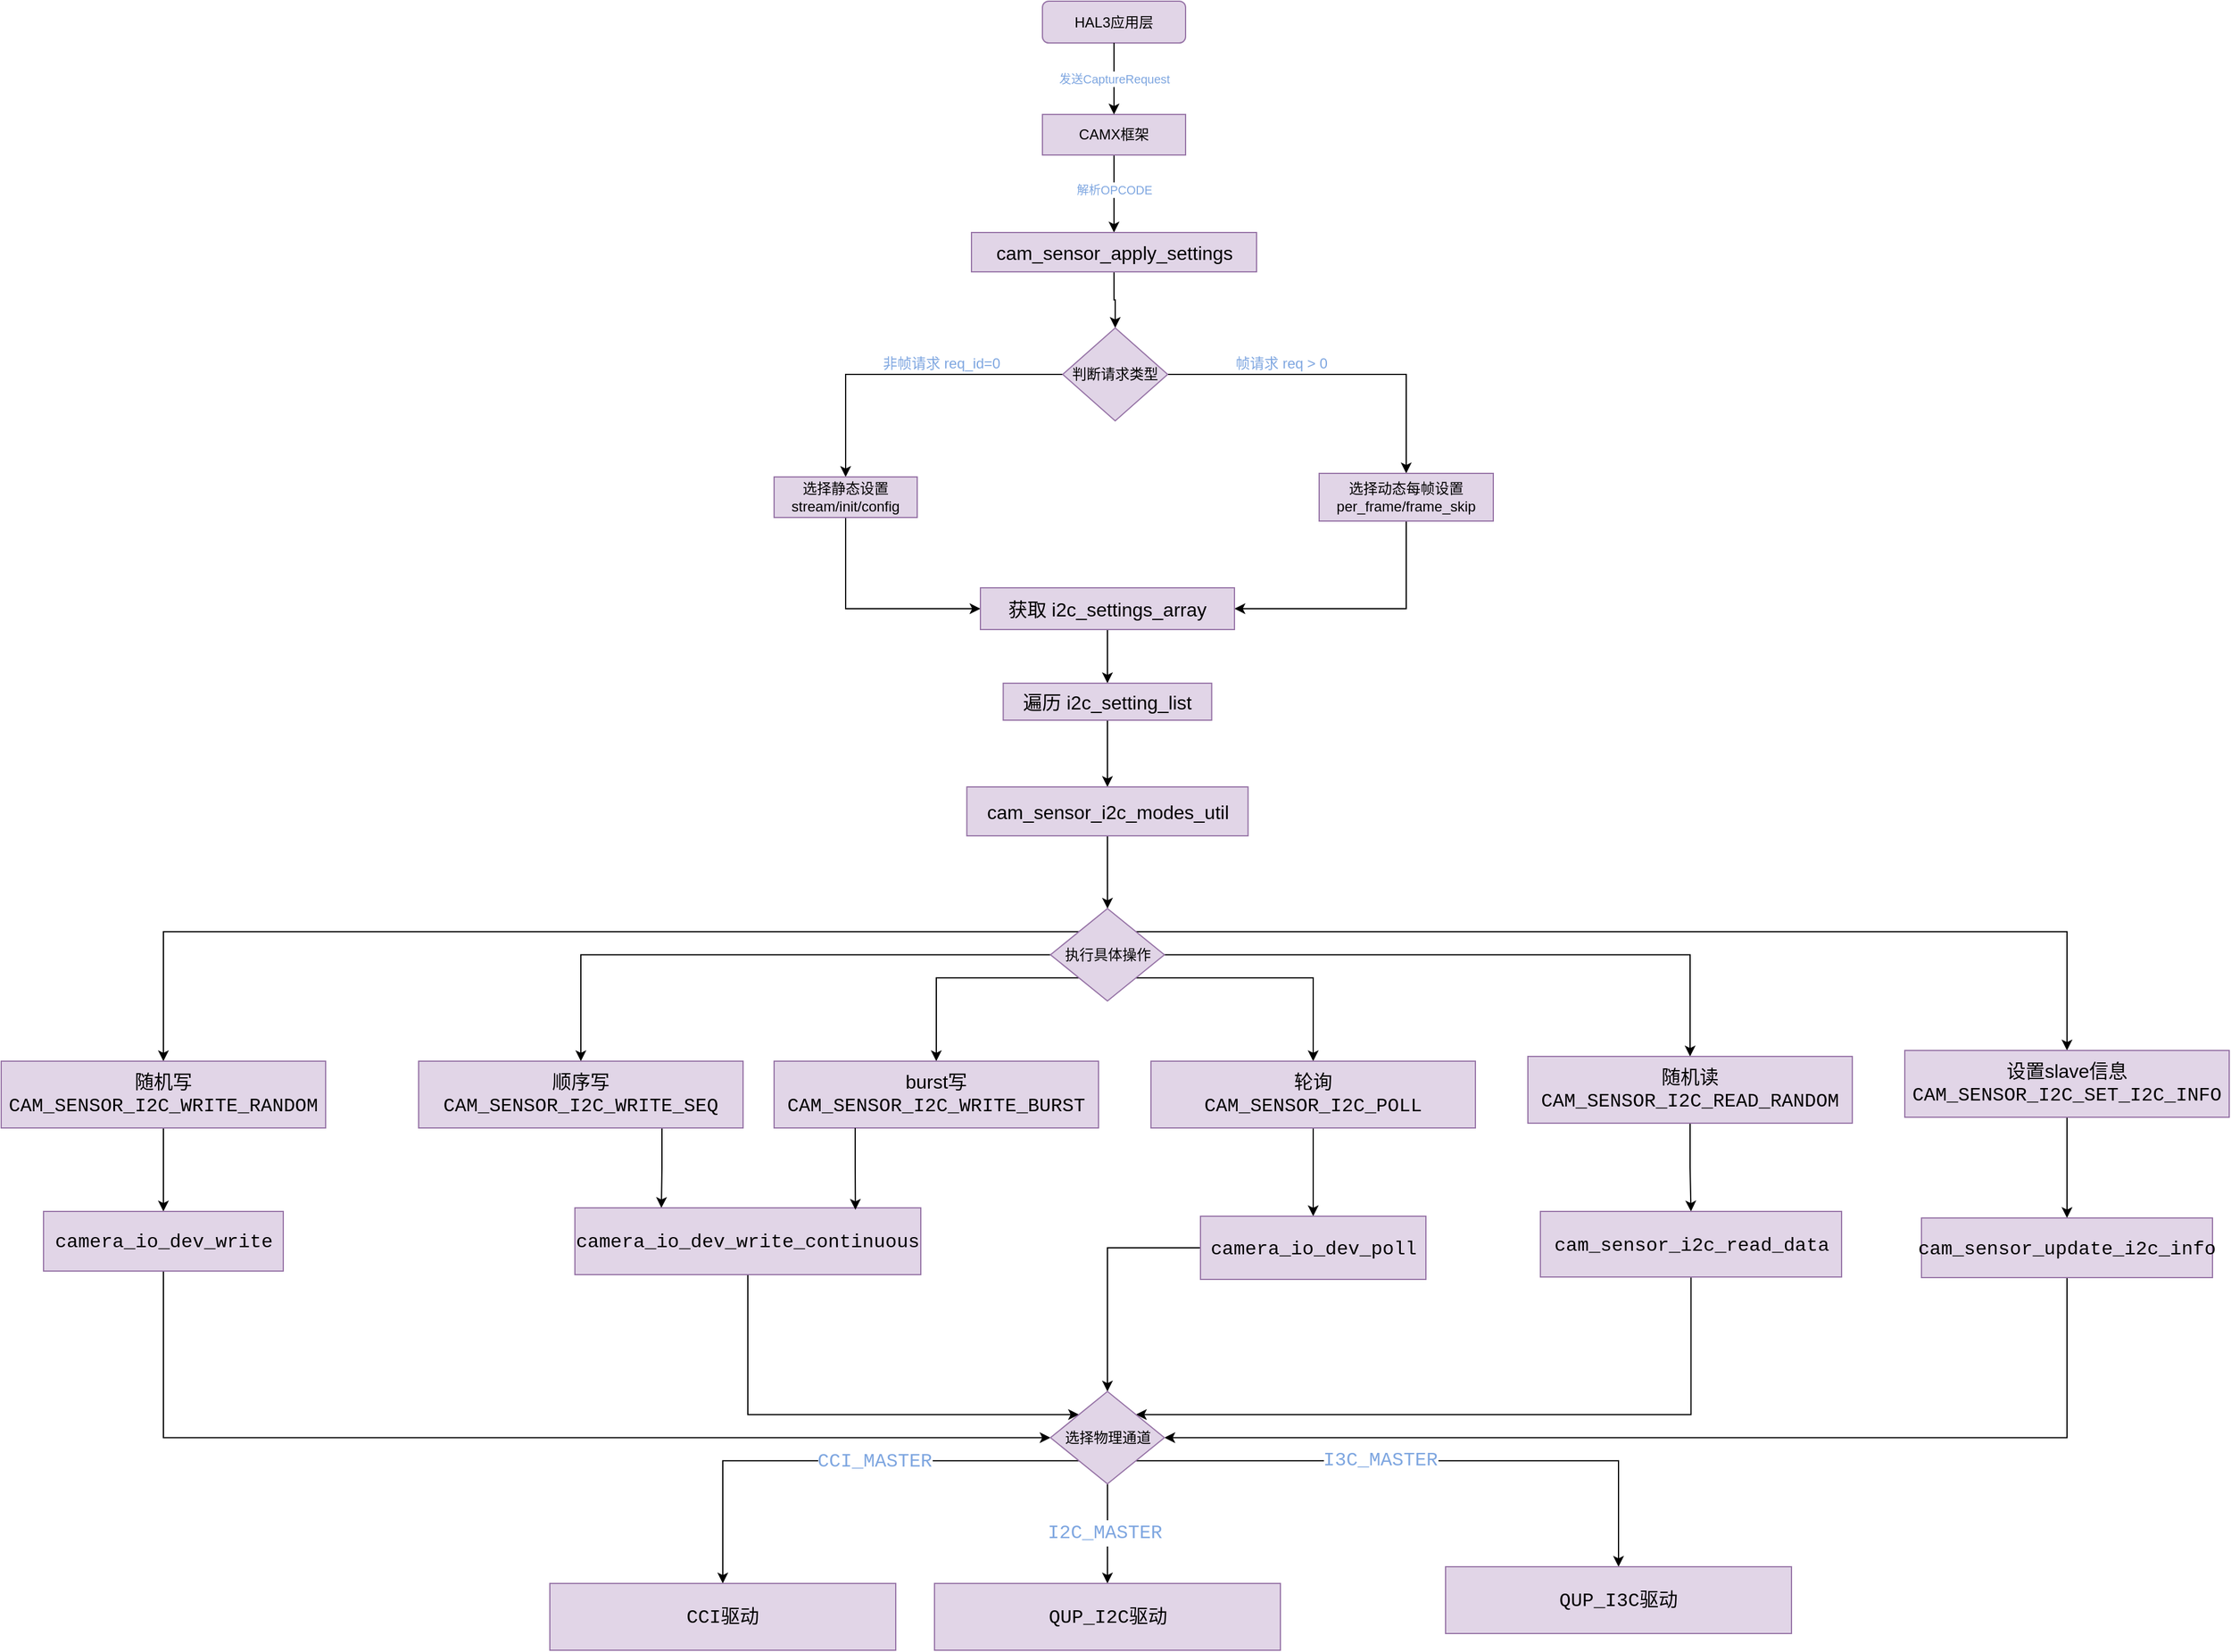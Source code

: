 <mxfile version="28.2.7">
  <diagram name="Page-1" id="c7558073-3199-34d8-9f00-42111426c3f3">
    <mxGraphModel dx="3542" dy="1592" grid="0" gridSize="10" guides="1" tooltips="1" connect="1" arrows="1" fold="1" page="0" pageScale="1" pageWidth="826" pageHeight="1169" background="none" math="0" shadow="0">
      <root>
        <mxCell id="0" />
        <mxCell id="1" parent="0" />
        <mxCell id="vUThGQG-6GFtNtN1PETl-96" value="HAL3应用层" style="rounded=1;whiteSpace=wrap;html=1;fillColor=#e1d5e7;strokeColor=#9673a6;" vertex="1" parent="1">
          <mxGeometry x="144" y="156" width="120" height="35" as="geometry" />
        </mxCell>
        <mxCell id="vUThGQG-6GFtNtN1PETl-111" value="" style="edgeStyle=orthogonalEdgeStyle;rounded=0;orthogonalLoop=1;jettySize=auto;html=1;" edge="1" parent="1" source="vUThGQG-6GFtNtN1PETl-99" target="vUThGQG-6GFtNtN1PETl-110">
          <mxGeometry relative="1" as="geometry" />
        </mxCell>
        <mxCell id="vUThGQG-6GFtNtN1PETl-112" value="&lt;font style=&quot;font-size: 10px; color: rgb(126, 166, 224);&quot;&gt;解析OPCODE&lt;/font&gt;" style="edgeLabel;html=1;align=center;verticalAlign=middle;resizable=0;points=[];" vertex="1" connectable="0" parent="vUThGQG-6GFtNtN1PETl-111">
          <mxGeometry x="-0.039" relative="1" as="geometry">
            <mxPoint y="-2" as="offset" />
          </mxGeometry>
        </mxCell>
        <mxCell id="vUThGQG-6GFtNtN1PETl-99" value="CAMX框架" style="whiteSpace=wrap;html=1;fillColor=#e1d5e7;strokeColor=#9673a6;rounded=0;" vertex="1" parent="1">
          <mxGeometry x="144" y="251" width="120" height="34" as="geometry" />
        </mxCell>
        <mxCell id="vUThGQG-6GFtNtN1PETl-102" value="" style="endArrow=classic;html=1;rounded=0;entryX=0.5;entryY=0;entryDx=0;entryDy=0;exitX=0.5;exitY=1;exitDx=0;exitDy=0;" edge="1" parent="1" source="vUThGQG-6GFtNtN1PETl-96" target="vUThGQG-6GFtNtN1PETl-99">
          <mxGeometry relative="1" as="geometry">
            <mxPoint x="220" y="216" as="sourcePoint" />
            <mxPoint x="380" y="216" as="targetPoint" />
          </mxGeometry>
        </mxCell>
        <mxCell id="vUThGQG-6GFtNtN1PETl-103" value="&lt;font style=&quot;font-size: 10px; color: rgb(126, 166, 224);&quot;&gt;发送CaptureRequest&lt;/font&gt;" style="edgeLabel;resizable=0;html=1;;align=center;verticalAlign=middle;" connectable="0" vertex="1" parent="vUThGQG-6GFtNtN1PETl-102">
          <mxGeometry relative="1" as="geometry" />
        </mxCell>
        <mxCell id="vUThGQG-6GFtNtN1PETl-115" value="" style="edgeStyle=orthogonalEdgeStyle;rounded=0;orthogonalLoop=1;jettySize=auto;html=1;" edge="1" parent="1" source="vUThGQG-6GFtNtN1PETl-110" target="vUThGQG-6GFtNtN1PETl-114">
          <mxGeometry relative="1" as="geometry" />
        </mxCell>
        <mxCell id="vUThGQG-6GFtNtN1PETl-110" value="&lt;div style=&quot;font-size: 16px; line-height: 22px; white-space: pre;&quot;&gt;&lt;font face=&quot;Helvetica&quot; style=&quot;color: rgb(0, 0, 0);&quot;&gt;cam_sensor_apply_settings&lt;/font&gt;&lt;/div&gt;" style="whiteSpace=wrap;html=1;fillColor=#e1d5e7;strokeColor=#9673a6;rounded=0;" vertex="1" parent="1">
          <mxGeometry x="84.5" y="350" width="239" height="33" as="geometry" />
        </mxCell>
        <mxCell id="vUThGQG-6GFtNtN1PETl-124" style="edgeStyle=orthogonalEdgeStyle;rounded=0;orthogonalLoop=1;jettySize=auto;html=1;entryX=0.5;entryY=0;entryDx=0;entryDy=0;exitX=0;exitY=0.5;exitDx=0;exitDy=0;" edge="1" parent="1" source="vUThGQG-6GFtNtN1PETl-114" target="vUThGQG-6GFtNtN1PETl-117">
          <mxGeometry relative="1" as="geometry" />
        </mxCell>
        <mxCell id="vUThGQG-6GFtNtN1PETl-182" value="&lt;span&gt;&lt;font style=&quot;color: rgb(126, 166, 224); font-size: 12px;&quot;&gt;非帧请求 req_id=0&lt;/font&gt;&lt;/span&gt;" style="edgeLabel;html=1;align=center;verticalAlign=middle;resizable=0;points=[];" vertex="1" connectable="0" parent="vUThGQG-6GFtNtN1PETl-124">
          <mxGeometry x="-0.147" relative="1" as="geometry">
            <mxPoint x="12" y="-9" as="offset" />
          </mxGeometry>
        </mxCell>
        <mxCell id="vUThGQG-6GFtNtN1PETl-190" style="edgeStyle=orthogonalEdgeStyle;rounded=0;orthogonalLoop=1;jettySize=auto;html=1;entryX=0.5;entryY=0;entryDx=0;entryDy=0;" edge="1" parent="1" source="vUThGQG-6GFtNtN1PETl-114" target="vUThGQG-6GFtNtN1PETl-118">
          <mxGeometry relative="1" as="geometry" />
        </mxCell>
        <mxCell id="vUThGQG-6GFtNtN1PETl-114" value="&lt;font&gt;判断请求类型&lt;/font&gt;" style="rhombus;whiteSpace=wrap;html=1;fillColor=#e1d5e7;strokeColor=#9673a6;rounded=0;" vertex="1" parent="1">
          <mxGeometry x="161" y="430" width="88" height="78" as="geometry" />
        </mxCell>
        <mxCell id="vUThGQG-6GFtNtN1PETl-130" style="edgeStyle=orthogonalEdgeStyle;rounded=0;orthogonalLoop=1;jettySize=auto;html=1;entryX=0;entryY=0.5;entryDx=0;entryDy=0;" edge="1" parent="1" source="vUThGQG-6GFtNtN1PETl-117" target="vUThGQG-6GFtNtN1PETl-129">
          <mxGeometry relative="1" as="geometry">
            <Array as="points">
              <mxPoint x="-21" y="665" />
            </Array>
          </mxGeometry>
        </mxCell>
        <mxCell id="vUThGQG-6GFtNtN1PETl-117" value="选择静态设置&lt;div&gt;stream/init/config&lt;/div&gt;" style="whiteSpace=wrap;html=1;fillColor=#e1d5e7;strokeColor=#9673a6;rounded=0;" vertex="1" parent="1">
          <mxGeometry x="-81" y="555" width="120" height="34" as="geometry" />
        </mxCell>
        <mxCell id="vUThGQG-6GFtNtN1PETl-191" style="edgeStyle=orthogonalEdgeStyle;rounded=0;orthogonalLoop=1;jettySize=auto;html=1;entryX=1;entryY=0.5;entryDx=0;entryDy=0;exitX=0.5;exitY=1;exitDx=0;exitDy=0;" edge="1" parent="1" source="vUThGQG-6GFtNtN1PETl-118" target="vUThGQG-6GFtNtN1PETl-129">
          <mxGeometry relative="1" as="geometry" />
        </mxCell>
        <mxCell id="vUThGQG-6GFtNtN1PETl-118" value="选择动态每帧设置&lt;div&gt;per_frame/frame_skip&lt;/div&gt;" style="whiteSpace=wrap;html=1;fillColor=#e1d5e7;strokeColor=#9673a6;rounded=0;" vertex="1" parent="1">
          <mxGeometry x="376" y="552" width="146" height="40" as="geometry" />
        </mxCell>
        <mxCell id="vUThGQG-6GFtNtN1PETl-133" value="" style="edgeStyle=orthogonalEdgeStyle;rounded=0;orthogonalLoop=1;jettySize=auto;html=1;" edge="1" parent="1" source="vUThGQG-6GFtNtN1PETl-129" target="vUThGQG-6GFtNtN1PETl-132">
          <mxGeometry relative="1" as="geometry" />
        </mxCell>
        <mxCell id="vUThGQG-6GFtNtN1PETl-129" value="&lt;div style=&quot;font-size: 16px; line-height: 22px; white-space: pre;&quot;&gt;获取 i2c_settings_array&lt;/div&gt;" style="whiteSpace=wrap;html=1;fillColor=#e1d5e7;strokeColor=#9673a6;rounded=0;" vertex="1" parent="1">
          <mxGeometry x="92" y="648" width="213" height="35" as="geometry" />
        </mxCell>
        <mxCell id="vUThGQG-6GFtNtN1PETl-135" value="" style="edgeStyle=orthogonalEdgeStyle;rounded=0;orthogonalLoop=1;jettySize=auto;html=1;" edge="1" parent="1" source="vUThGQG-6GFtNtN1PETl-132" target="vUThGQG-6GFtNtN1PETl-134">
          <mxGeometry relative="1" as="geometry" />
        </mxCell>
        <mxCell id="vUThGQG-6GFtNtN1PETl-132" value="&lt;font style=&quot;font-size: 16px;&quot;&gt;遍历 i2c_setting_list&lt;/font&gt;" style="whiteSpace=wrap;html=1;fillColor=#e1d5e7;strokeColor=#9673a6;rounded=0;" vertex="1" parent="1">
          <mxGeometry x="111.13" y="728" width="174.75" height="31" as="geometry" />
        </mxCell>
        <mxCell id="vUThGQG-6GFtNtN1PETl-137" value="" style="edgeStyle=orthogonalEdgeStyle;rounded=0;orthogonalLoop=1;jettySize=auto;html=1;" edge="1" parent="1" source="vUThGQG-6GFtNtN1PETl-134" target="vUThGQG-6GFtNtN1PETl-136">
          <mxGeometry relative="1" as="geometry" />
        </mxCell>
        <mxCell id="vUThGQG-6GFtNtN1PETl-134" value="&lt;font style=&quot;font-size: 16px;&quot;&gt;cam_sensor_i2c_modes_util&lt;/font&gt;" style="whiteSpace=wrap;html=1;fillColor=#e1d5e7;strokeColor=#9673a6;rounded=0;" vertex="1" parent="1">
          <mxGeometry x="80.63" y="815" width="235.75" height="41" as="geometry" />
        </mxCell>
        <mxCell id="vUThGQG-6GFtNtN1PETl-141" style="edgeStyle=orthogonalEdgeStyle;rounded=0;orthogonalLoop=1;jettySize=auto;html=1;exitX=0;exitY=0;exitDx=0;exitDy=0;entryX=0.5;entryY=0;entryDx=0;entryDy=0;" edge="1" parent="1" source="vUThGQG-6GFtNtN1PETl-136" target="vUThGQG-6GFtNtN1PETl-140">
          <mxGeometry relative="1" as="geometry" />
        </mxCell>
        <mxCell id="vUThGQG-6GFtNtN1PETl-143" style="edgeStyle=orthogonalEdgeStyle;rounded=0;orthogonalLoop=1;jettySize=auto;html=1;exitX=0;exitY=0.5;exitDx=0;exitDy=0;entryX=0.5;entryY=0;entryDx=0;entryDy=0;" edge="1" parent="1" source="vUThGQG-6GFtNtN1PETl-136" target="vUThGQG-6GFtNtN1PETl-142">
          <mxGeometry relative="1" as="geometry" />
        </mxCell>
        <mxCell id="vUThGQG-6GFtNtN1PETl-145" style="edgeStyle=orthogonalEdgeStyle;rounded=0;orthogonalLoop=1;jettySize=auto;html=1;exitX=0;exitY=1;exitDx=0;exitDy=0;entryX=0.5;entryY=0;entryDx=0;entryDy=0;" edge="1" parent="1" source="vUThGQG-6GFtNtN1PETl-136" target="vUThGQG-6GFtNtN1PETl-144">
          <mxGeometry relative="1" as="geometry">
            <Array as="points">
              <mxPoint x="55" y="975" />
            </Array>
          </mxGeometry>
        </mxCell>
        <mxCell id="vUThGQG-6GFtNtN1PETl-161" style="edgeStyle=orthogonalEdgeStyle;rounded=0;orthogonalLoop=1;jettySize=auto;html=1;exitX=1;exitY=1;exitDx=0;exitDy=0;entryX=0.5;entryY=0;entryDx=0;entryDy=0;" edge="1" parent="1" source="vUThGQG-6GFtNtN1PETl-136" target="vUThGQG-6GFtNtN1PETl-146">
          <mxGeometry relative="1" as="geometry">
            <Array as="points">
              <mxPoint x="371" y="975" />
            </Array>
          </mxGeometry>
        </mxCell>
        <mxCell id="vUThGQG-6GFtNtN1PETl-162" style="edgeStyle=orthogonalEdgeStyle;rounded=0;orthogonalLoop=1;jettySize=auto;html=1;entryX=0.5;entryY=0;entryDx=0;entryDy=0;" edge="1" parent="1" source="vUThGQG-6GFtNtN1PETl-136" target="vUThGQG-6GFtNtN1PETl-147">
          <mxGeometry relative="1" as="geometry" />
        </mxCell>
        <mxCell id="vUThGQG-6GFtNtN1PETl-163" style="edgeStyle=orthogonalEdgeStyle;rounded=0;orthogonalLoop=1;jettySize=auto;html=1;exitX=1;exitY=0;exitDx=0;exitDy=0;" edge="1" parent="1" source="vUThGQG-6GFtNtN1PETl-136" target="vUThGQG-6GFtNtN1PETl-148">
          <mxGeometry relative="1" as="geometry" />
        </mxCell>
        <mxCell id="vUThGQG-6GFtNtN1PETl-136" value="执行具体操作" style="rhombus;whiteSpace=wrap;html=1;fillColor=#e1d5e7;strokeColor=#9673a6;rounded=0;" vertex="1" parent="1">
          <mxGeometry x="150.75" y="917" width="95.5" height="77.5" as="geometry" />
        </mxCell>
        <mxCell id="vUThGQG-6GFtNtN1PETl-150" value="" style="edgeStyle=orthogonalEdgeStyle;rounded=0;orthogonalLoop=1;jettySize=auto;html=1;" edge="1" parent="1" source="vUThGQG-6GFtNtN1PETl-140" target="vUThGQG-6GFtNtN1PETl-149">
          <mxGeometry relative="1" as="geometry" />
        </mxCell>
        <mxCell id="vUThGQG-6GFtNtN1PETl-140" value="&lt;font style=&quot;font-size: 16px;&quot;&gt;随机写&lt;/font&gt;&lt;div&gt;&lt;font style=&quot;font-size: 16px; color: rgb(0, 0, 0);&quot;&gt;&lt;div style=&quot;font-family: Consolas, &amp;quot;Courier New&amp;quot;, monospace; line-height: 22px; white-space: pre;&quot;&gt;&lt;span&gt;CAM_SENSOR_I2C_WRITE_RANDOM&lt;/span&gt;&lt;/div&gt;&lt;/font&gt;&lt;/div&gt;" style="whiteSpace=wrap;html=1;fillColor=#e1d5e7;strokeColor=#9673a6;rounded=0;" vertex="1" parent="1">
          <mxGeometry x="-729" y="1045" width="272" height="56" as="geometry" />
        </mxCell>
        <mxCell id="vUThGQG-6GFtNtN1PETl-153" style="edgeStyle=orthogonalEdgeStyle;rounded=0;orthogonalLoop=1;jettySize=auto;html=1;exitX=0.75;exitY=1;exitDx=0;exitDy=0;entryX=0.25;entryY=0;entryDx=0;entryDy=0;" edge="1" parent="1" source="vUThGQG-6GFtNtN1PETl-142" target="vUThGQG-6GFtNtN1PETl-151">
          <mxGeometry relative="1" as="geometry" />
        </mxCell>
        <mxCell id="vUThGQG-6GFtNtN1PETl-142" value="&lt;span style=&quot;font-size: 16px;&quot;&gt;顺序写&lt;/span&gt;&lt;div&gt;&lt;div style=&quot;font-family: Consolas, &amp;quot;Courier New&amp;quot;, monospace; font-size: 16px; line-height: 22px; white-space: pre;&quot;&gt;&lt;span&gt;&lt;font style=&quot;color: rgb(0, 0, 0);&quot;&gt;CAM_SENSOR_I2C_WRITE_SEQ&lt;/font&gt;&lt;/span&gt;&lt;/div&gt;&lt;/div&gt;" style="whiteSpace=wrap;html=1;fillColor=#e1d5e7;strokeColor=#9673a6;rounded=0;" vertex="1" parent="1">
          <mxGeometry x="-379" y="1045" width="272" height="56" as="geometry" />
        </mxCell>
        <mxCell id="vUThGQG-6GFtNtN1PETl-144" value="&lt;span style=&quot;font-size: 16px;&quot;&gt;burst写&lt;/span&gt;&lt;div&gt;&lt;div style=&quot;font-family: Consolas, &amp;quot;Courier New&amp;quot;, monospace; font-size: 16px; line-height: 22px; white-space: pre;&quot;&gt;&lt;span&gt;&lt;font style=&quot;color: rgb(0, 0, 0);&quot;&gt;CAM_SENSOR_I2C_WRITE_BURST&lt;/font&gt;&lt;/span&gt;&lt;/div&gt;&lt;/div&gt;" style="whiteSpace=wrap;html=1;fillColor=#e1d5e7;strokeColor=#9673a6;rounded=0;" vertex="1" parent="1">
          <mxGeometry x="-81" y="1045" width="272" height="56" as="geometry" />
        </mxCell>
        <mxCell id="vUThGQG-6GFtNtN1PETl-156" value="" style="edgeStyle=orthogonalEdgeStyle;rounded=0;orthogonalLoop=1;jettySize=auto;html=1;" edge="1" parent="1" source="vUThGQG-6GFtNtN1PETl-146" target="vUThGQG-6GFtNtN1PETl-155">
          <mxGeometry relative="1" as="geometry" />
        </mxCell>
        <mxCell id="vUThGQG-6GFtNtN1PETl-146" value="&lt;span style=&quot;font-size: 16px;&quot;&gt;轮询&lt;/span&gt;&lt;br&gt;&lt;div&gt;&lt;font style=&quot;font-size: 16px; color: rgb(0, 0, 0);&quot;&gt;&lt;div style=&quot;font-family: Consolas, &amp;quot;Courier New&amp;quot;, monospace; line-height: 22px; white-space: pre;&quot;&gt;&lt;div style=&quot;line-height: 22px;&quot;&gt;&lt;span&gt;CAM_SENSOR_I2C_POLL&lt;/span&gt;&lt;/div&gt;&lt;/div&gt;&lt;/font&gt;&lt;/div&gt;" style="whiteSpace=wrap;html=1;fillColor=#e1d5e7;strokeColor=#9673a6;rounded=0;" vertex="1" parent="1">
          <mxGeometry x="235" y="1045" width="272" height="56" as="geometry" />
        </mxCell>
        <mxCell id="vUThGQG-6GFtNtN1PETl-158" value="" style="edgeStyle=orthogonalEdgeStyle;rounded=0;orthogonalLoop=1;jettySize=auto;html=1;" edge="1" parent="1" source="vUThGQG-6GFtNtN1PETl-147" target="vUThGQG-6GFtNtN1PETl-157">
          <mxGeometry relative="1" as="geometry" />
        </mxCell>
        <mxCell id="vUThGQG-6GFtNtN1PETl-147" value="&lt;span style=&quot;font-size: 16px;&quot;&gt;随机读&lt;/span&gt;&lt;br&gt;&lt;div&gt;&lt;font style=&quot;font-size: 16px; color: rgb(0, 0, 0);&quot;&gt;&lt;div style=&quot;font-family: Consolas, &amp;quot;Courier New&amp;quot;, monospace; line-height: 22px; white-space: pre;&quot;&gt;&lt;div style=&quot;line-height: 22px;&quot;&gt;&lt;div style=&quot;line-height: 22px;&quot;&gt;&lt;span&gt;CAM_SENSOR_I2C_READ_RANDOM&lt;/span&gt;&lt;/div&gt;&lt;/div&gt;&lt;/div&gt;&lt;/font&gt;&lt;/div&gt;" style="whiteSpace=wrap;html=1;fillColor=#e1d5e7;strokeColor=#9673a6;rounded=0;" vertex="1" parent="1">
          <mxGeometry x="551" y="1041" width="272" height="56" as="geometry" />
        </mxCell>
        <mxCell id="vUThGQG-6GFtNtN1PETl-160" value="" style="edgeStyle=orthogonalEdgeStyle;rounded=0;orthogonalLoop=1;jettySize=auto;html=1;" edge="1" parent="1" source="vUThGQG-6GFtNtN1PETl-148" target="vUThGQG-6GFtNtN1PETl-159">
          <mxGeometry relative="1" as="geometry" />
        </mxCell>
        <mxCell id="vUThGQG-6GFtNtN1PETl-148" value="&lt;span style=&quot;font-size: 16px;&quot;&gt;设置slave信息&lt;/span&gt;&lt;br&gt;&lt;div&gt;&lt;font style=&quot;font-size: 16px; color: rgb(0, 0, 0);&quot;&gt;&lt;div style=&quot;font-family: Consolas, &amp;quot;Courier New&amp;quot;, monospace; line-height: 22px; white-space: pre;&quot;&gt;&lt;div style=&quot;line-height: 22px;&quot;&gt;&lt;div style=&quot;line-height: 22px;&quot;&gt;&lt;div style=&quot;line-height: 22px;&quot;&gt;&lt;span&gt;CAM_SENSOR_I2C_SET_I2C_INFO&lt;/span&gt;&lt;/div&gt;&lt;/div&gt;&lt;/div&gt;&lt;/div&gt;&lt;/font&gt;&lt;/div&gt;" style="whiteSpace=wrap;html=1;fillColor=#e1d5e7;strokeColor=#9673a6;rounded=0;" vertex="1" parent="1">
          <mxGeometry x="867" y="1036" width="272" height="56" as="geometry" />
        </mxCell>
        <mxCell id="vUThGQG-6GFtNtN1PETl-166" style="edgeStyle=orthogonalEdgeStyle;rounded=0;orthogonalLoop=1;jettySize=auto;html=1;entryX=0;entryY=0.5;entryDx=0;entryDy=0;" edge="1" parent="1" source="vUThGQG-6GFtNtN1PETl-149" target="vUThGQG-6GFtNtN1PETl-164">
          <mxGeometry relative="1" as="geometry">
            <Array as="points">
              <mxPoint x="-593" y="1361" />
            </Array>
          </mxGeometry>
        </mxCell>
        <mxCell id="vUThGQG-6GFtNtN1PETl-149" value="&lt;div style=&quot;font-family: Consolas, &amp;quot;Courier New&amp;quot;, monospace; font-size: 16px; line-height: 22px; white-space: pre;&quot;&gt;&lt;span&gt;&lt;font style=&quot;color: rgb(0, 0, 0);&quot;&gt;camera_io_dev_write&lt;/font&gt;&lt;/span&gt;&lt;/div&gt;" style="whiteSpace=wrap;html=1;fillColor=#e1d5e7;strokeColor=#9673a6;rounded=0;" vertex="1" parent="1">
          <mxGeometry x="-693.5" y="1171" width="201" height="50" as="geometry" />
        </mxCell>
        <mxCell id="vUThGQG-6GFtNtN1PETl-165" style="edgeStyle=orthogonalEdgeStyle;rounded=0;orthogonalLoop=1;jettySize=auto;html=1;entryX=0;entryY=0;entryDx=0;entryDy=0;exitX=0.5;exitY=1;exitDx=0;exitDy=0;" edge="1" parent="1" source="vUThGQG-6GFtNtN1PETl-151" target="vUThGQG-6GFtNtN1PETl-164">
          <mxGeometry relative="1" as="geometry">
            <Array as="points">
              <mxPoint x="-103" y="1341" />
            </Array>
          </mxGeometry>
        </mxCell>
        <mxCell id="vUThGQG-6GFtNtN1PETl-151" value="&lt;div style=&quot;font-family: Consolas, &amp;quot;Courier New&amp;quot;, monospace; font-size: 16px; line-height: 22px; white-space: pre;&quot;&gt;&lt;span&gt;&lt;font style=&quot;color: rgb(0, 0, 0);&quot;&gt;camera_io_dev_write_continuous&lt;/font&gt;&lt;/span&gt;&lt;/div&gt;" style="whiteSpace=wrap;html=1;fillColor=#e1d5e7;strokeColor=#9673a6;rounded=0;" vertex="1" parent="1">
          <mxGeometry x="-248" y="1168" width="290" height="56" as="geometry" />
        </mxCell>
        <mxCell id="vUThGQG-6GFtNtN1PETl-154" style="edgeStyle=orthogonalEdgeStyle;rounded=0;orthogonalLoop=1;jettySize=auto;html=1;exitX=0.25;exitY=1;exitDx=0;exitDy=0;entryX=0.811;entryY=0.029;entryDx=0;entryDy=0;entryPerimeter=0;" edge="1" parent="1" source="vUThGQG-6GFtNtN1PETl-144" target="vUThGQG-6GFtNtN1PETl-151">
          <mxGeometry relative="1" as="geometry" />
        </mxCell>
        <mxCell id="vUThGQG-6GFtNtN1PETl-170" style="edgeStyle=orthogonalEdgeStyle;rounded=0;orthogonalLoop=1;jettySize=auto;html=1;entryX=0.5;entryY=0;entryDx=0;entryDy=0;" edge="1" parent="1" source="vUThGQG-6GFtNtN1PETl-155" target="vUThGQG-6GFtNtN1PETl-164">
          <mxGeometry relative="1" as="geometry" />
        </mxCell>
        <mxCell id="vUThGQG-6GFtNtN1PETl-155" value="&lt;div style=&quot;font-family: Consolas, &amp;quot;Courier New&amp;quot;, monospace; font-size: 16px; line-height: 22px; white-space: pre;&quot;&gt;&lt;span&gt;&lt;font style=&quot;color: rgb(0, 0, 0);&quot;&gt;camera_io_dev_poll&lt;/font&gt;&lt;/span&gt;&lt;/div&gt;" style="whiteSpace=wrap;html=1;fillColor=#e1d5e7;strokeColor=#9673a6;rounded=0;" vertex="1" parent="1">
          <mxGeometry x="276.5" y="1175" width="189" height="53" as="geometry" />
        </mxCell>
        <mxCell id="vUThGQG-6GFtNtN1PETl-171" style="edgeStyle=orthogonalEdgeStyle;rounded=0;orthogonalLoop=1;jettySize=auto;html=1;entryX=1;entryY=0;entryDx=0;entryDy=0;" edge="1" parent="1" source="vUThGQG-6GFtNtN1PETl-157" target="vUThGQG-6GFtNtN1PETl-164">
          <mxGeometry relative="1" as="geometry">
            <Array as="points">
              <mxPoint x="688" y="1341" />
            </Array>
          </mxGeometry>
        </mxCell>
        <mxCell id="vUThGQG-6GFtNtN1PETl-157" value="&lt;div style=&quot;font-family: Consolas, &amp;quot;Courier New&amp;quot;, monospace; font-size: 16px; line-height: 22px; white-space: pre;&quot;&gt;&lt;span&gt;&lt;font style=&quot;color: rgb(0, 0, 0);&quot;&gt;cam_sensor_i2c_read_data&lt;/font&gt;&lt;/span&gt;&lt;/div&gt;" style="whiteSpace=wrap;html=1;fillColor=#e1d5e7;strokeColor=#9673a6;rounded=0;" vertex="1" parent="1">
          <mxGeometry x="561.5" y="1171" width="252.5" height="55" as="geometry" />
        </mxCell>
        <mxCell id="vUThGQG-6GFtNtN1PETl-172" style="edgeStyle=orthogonalEdgeStyle;rounded=0;orthogonalLoop=1;jettySize=auto;html=1;entryX=1;entryY=0.5;entryDx=0;entryDy=0;" edge="1" parent="1" source="vUThGQG-6GFtNtN1PETl-159" target="vUThGQG-6GFtNtN1PETl-164">
          <mxGeometry relative="1" as="geometry">
            <Array as="points">
              <mxPoint x="1003" y="1361" />
            </Array>
          </mxGeometry>
        </mxCell>
        <mxCell id="vUThGQG-6GFtNtN1PETl-159" value="&lt;div style=&quot;font-family: Consolas, &amp;quot;Courier New&amp;quot;, monospace; font-size: 16px; line-height: 22px; white-space: pre;&quot;&gt;&lt;span&gt;&lt;font style=&quot;color: rgb(0, 0, 0);&quot;&gt;cam_sensor_update_i2c_info&lt;/font&gt;&lt;/span&gt;&lt;/div&gt;" style="whiteSpace=wrap;html=1;fillColor=#e1d5e7;strokeColor=#9673a6;rounded=0;" vertex="1" parent="1">
          <mxGeometry x="881" y="1176.5" width="244" height="50" as="geometry" />
        </mxCell>
        <mxCell id="vUThGQG-6GFtNtN1PETl-176" style="edgeStyle=orthogonalEdgeStyle;rounded=0;orthogonalLoop=1;jettySize=auto;html=1;exitX=0;exitY=1;exitDx=0;exitDy=0;entryX=0.5;entryY=0;entryDx=0;entryDy=0;" edge="1" parent="1" source="vUThGQG-6GFtNtN1PETl-164" target="vUThGQG-6GFtNtN1PETl-173">
          <mxGeometry relative="1" as="geometry" />
        </mxCell>
        <mxCell id="vUThGQG-6GFtNtN1PETl-177" value="&lt;div style=&quot;font-family: Consolas, &amp;quot;Courier New&amp;quot;, monospace; font-size: 16px; line-height: 22px; white-space-collapse: preserve;&quot;&gt;&lt;span&gt;&lt;font style=&quot;color: rgb(126, 166, 224);&quot;&gt;CCI_MASTER&lt;/font&gt;&lt;/span&gt;&lt;/div&gt;" style="edgeLabel;html=1;align=center;verticalAlign=middle;resizable=0;points=[];" vertex="1" connectable="0" parent="vUThGQG-6GFtNtN1PETl-176">
          <mxGeometry x="-0.142" relative="1" as="geometry">
            <mxPoint x="1" as="offset" />
          </mxGeometry>
        </mxCell>
        <mxCell id="vUThGQG-6GFtNtN1PETl-178" style="edgeStyle=orthogonalEdgeStyle;rounded=0;orthogonalLoop=1;jettySize=auto;html=1;" edge="1" parent="1" source="vUThGQG-6GFtNtN1PETl-164" target="vUThGQG-6GFtNtN1PETl-174">
          <mxGeometry relative="1" as="geometry" />
        </mxCell>
        <mxCell id="vUThGQG-6GFtNtN1PETl-179" value="&lt;div style=&quot;font-family: Consolas, &amp;quot;Courier New&amp;quot;, monospace; font-size: 16px; line-height: 22px; white-space-collapse: preserve;&quot;&gt;&lt;span&gt;&lt;font style=&quot;color: rgb(126, 166, 224);&quot;&gt;I2C_MASTER&lt;/font&gt;&lt;/span&gt;&lt;/div&gt;" style="edgeLabel;html=1;align=center;verticalAlign=middle;resizable=0;points=[];" vertex="1" connectable="0" parent="vUThGQG-6GFtNtN1PETl-178">
          <mxGeometry x="-0.06" y="-3" relative="1" as="geometry">
            <mxPoint y="1" as="offset" />
          </mxGeometry>
        </mxCell>
        <mxCell id="vUThGQG-6GFtNtN1PETl-180" style="edgeStyle=orthogonalEdgeStyle;rounded=0;orthogonalLoop=1;jettySize=auto;html=1;exitX=1;exitY=1;exitDx=0;exitDy=0;" edge="1" parent="1" source="vUThGQG-6GFtNtN1PETl-164" target="vUThGQG-6GFtNtN1PETl-175">
          <mxGeometry relative="1" as="geometry" />
        </mxCell>
        <mxCell id="vUThGQG-6GFtNtN1PETl-181" value="&lt;div style=&quot;font-family: Consolas, &amp;quot;Courier New&amp;quot;, monospace; font-size: 16px; line-height: 22px; white-space-collapse: preserve;&quot;&gt;&lt;div style=&quot;line-height: 22px;&quot;&gt;&lt;span&gt;&lt;font style=&quot;color: rgb(126, 166, 224);&quot;&gt;I3C_MASTER&lt;/font&gt;&lt;/span&gt;&lt;/div&gt;&lt;/div&gt;" style="edgeLabel;html=1;align=center;verticalAlign=middle;resizable=0;points=[];" vertex="1" connectable="0" parent="vUThGQG-6GFtNtN1PETl-180">
          <mxGeometry x="-0.183" y="-4" relative="1" as="geometry">
            <mxPoint x="3" y="-5" as="offset" />
          </mxGeometry>
        </mxCell>
        <mxCell id="vUThGQG-6GFtNtN1PETl-164" value="选择物理通道" style="rhombus;whiteSpace=wrap;html=1;fillColor=#e1d5e7;strokeColor=#9673a6;rounded=0;" vertex="1" parent="1">
          <mxGeometry x="150.75" y="1322" width="95.5" height="77.5" as="geometry" />
        </mxCell>
        <mxCell id="vUThGQG-6GFtNtN1PETl-173" value="&lt;div style=&quot;font-family: Consolas, &amp;quot;Courier New&amp;quot;, monospace; font-size: 16px; line-height: 22px; white-space: pre;&quot;&gt;&lt;span&gt;&lt;font style=&quot;color: rgb(0, 0, 0);&quot;&gt;CCI驱动&lt;/font&gt;&lt;/span&gt;&lt;/div&gt;" style="whiteSpace=wrap;html=1;fillColor=#e1d5e7;strokeColor=#9673a6;rounded=0;" vertex="1" parent="1">
          <mxGeometry x="-269" y="1483" width="290" height="56" as="geometry" />
        </mxCell>
        <mxCell id="vUThGQG-6GFtNtN1PETl-174" value="&lt;div style=&quot;font-family: Consolas, &amp;quot;Courier New&amp;quot;, monospace; font-size: 16px; line-height: 22px; white-space: pre;&quot;&gt;&lt;span&gt;&lt;font style=&quot;color: rgb(0, 0, 0);&quot;&gt;QUP_I2C驱动&lt;/font&gt;&lt;/span&gt;&lt;/div&gt;" style="whiteSpace=wrap;html=1;fillColor=#e1d5e7;strokeColor=#9673a6;rounded=0;" vertex="1" parent="1">
          <mxGeometry x="53.5" y="1483" width="290" height="56" as="geometry" />
        </mxCell>
        <mxCell id="vUThGQG-6GFtNtN1PETl-175" value="&lt;div style=&quot;font-family: Consolas, &amp;quot;Courier New&amp;quot;, monospace; font-size: 16px; line-height: 22px; white-space: pre;&quot;&gt;&lt;span&gt;&lt;font style=&quot;color: rgb(0, 0, 0);&quot;&gt;QUP_I3C驱动&lt;/font&gt;&lt;/span&gt;&lt;/div&gt;" style="whiteSpace=wrap;html=1;fillColor=#e1d5e7;strokeColor=#9673a6;rounded=0;" vertex="1" parent="1">
          <mxGeometry x="482" y="1469" width="290" height="56" as="geometry" />
        </mxCell>
        <mxCell id="vUThGQG-6GFtNtN1PETl-187" value="&lt;span&gt;&lt;font style=&quot;color: rgb(126, 166, 224);&quot;&gt;帧请求 req &amp;gt; 0&lt;/font&gt;&lt;/span&gt;" style="text;html=1;whiteSpace=wrap;strokeColor=none;fillColor=none;align=center;verticalAlign=middle;rounded=0;" vertex="1" parent="1">
          <mxGeometry x="294" y="445" width="101" height="30" as="geometry" />
        </mxCell>
      </root>
    </mxGraphModel>
  </diagram>
</mxfile>
